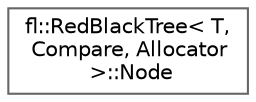 digraph "Graphical Class Hierarchy"
{
 // INTERACTIVE_SVG=YES
 // LATEX_PDF_SIZE
  bgcolor="transparent";
  edge [fontname=Helvetica,fontsize=10,labelfontname=Helvetica,labelfontsize=10];
  node [fontname=Helvetica,fontsize=10,shape=box,height=0.2,width=0.4];
  rankdir="LR";
  Node0 [id="Node000000",label="fl::RedBlackTree\< T,\l Compare, Allocator\l \>::Node",height=0.2,width=0.4,color="grey40", fillcolor="white", style="filled",URL="$d5/d2d/structfl_1_1_red_black_tree_1_1_node.html",tooltip=" "];
}
